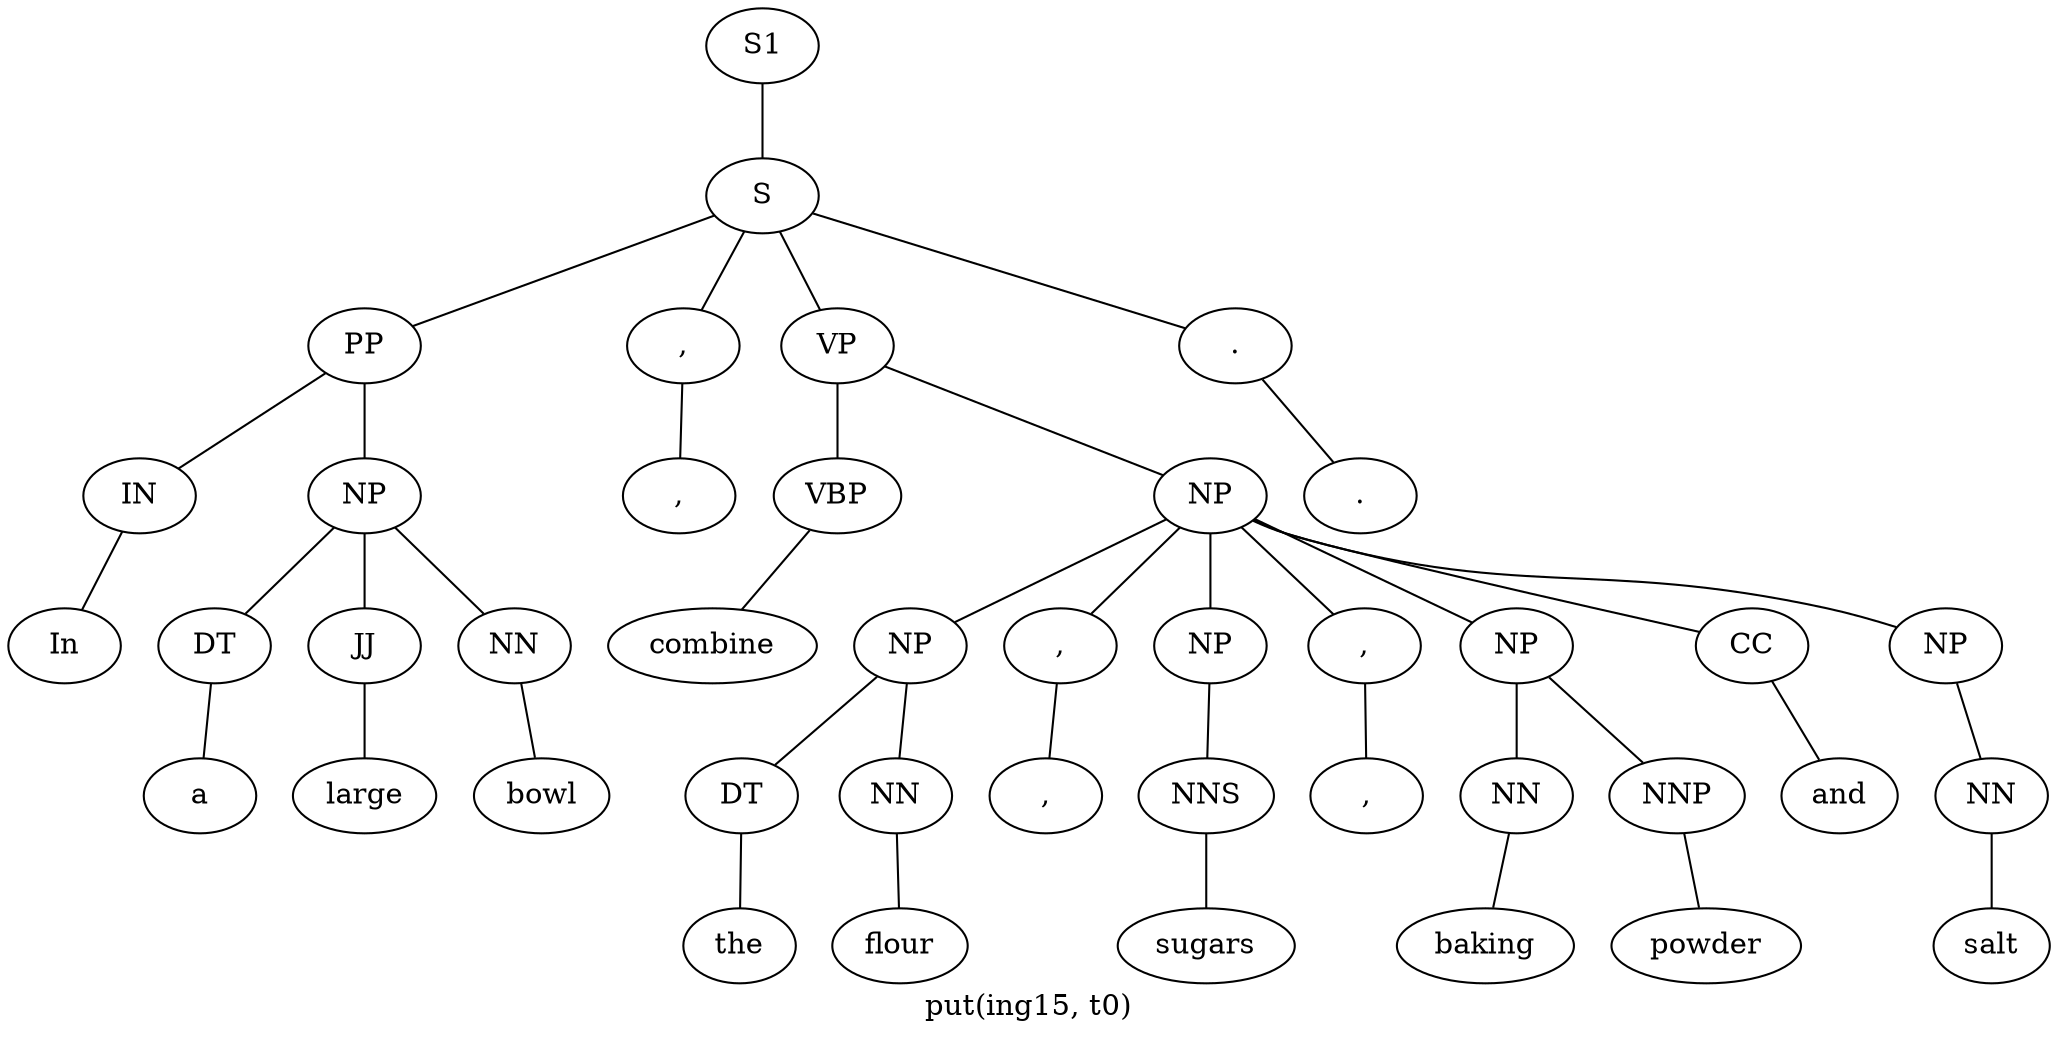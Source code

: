 graph SyntaxGraph {
	label = "put(ing15, t0)";
	Node0 [label="S1"];
	Node1 [label="S"];
	Node2 [label="PP"];
	Node3 [label="IN"];
	Node4 [label="In"];
	Node5 [label="NP"];
	Node6 [label="DT"];
	Node7 [label="a"];
	Node8 [label="JJ"];
	Node9 [label="large"];
	Node10 [label="NN"];
	Node11 [label="bowl"];
	Node12 [label=","];
	Node13 [label=","];
	Node14 [label="VP"];
	Node15 [label="VBP"];
	Node16 [label="combine"];
	Node17 [label="NP"];
	Node18 [label="NP"];
	Node19 [label="DT"];
	Node20 [label="the"];
	Node21 [label="NN"];
	Node22 [label="flour"];
	Node23 [label=","];
	Node24 [label=","];
	Node25 [label="NP"];
	Node26 [label="NNS"];
	Node27 [label="sugars"];
	Node28 [label=","];
	Node29 [label=","];
	Node30 [label="NP"];
	Node31 [label="NN"];
	Node32 [label="baking"];
	Node33 [label="NNP"];
	Node34 [label="powder"];
	Node35 [label="CC"];
	Node36 [label="and"];
	Node37 [label="NP"];
	Node38 [label="NN"];
	Node39 [label="salt"];
	Node40 [label="."];
	Node41 [label="."];

	Node0 -- Node1;
	Node1 -- Node2;
	Node1 -- Node12;
	Node1 -- Node14;
	Node1 -- Node40;
	Node2 -- Node3;
	Node2 -- Node5;
	Node3 -- Node4;
	Node5 -- Node6;
	Node5 -- Node8;
	Node5 -- Node10;
	Node6 -- Node7;
	Node8 -- Node9;
	Node10 -- Node11;
	Node12 -- Node13;
	Node14 -- Node15;
	Node14 -- Node17;
	Node15 -- Node16;
	Node17 -- Node18;
	Node17 -- Node23;
	Node17 -- Node25;
	Node17 -- Node28;
	Node17 -- Node30;
	Node17 -- Node35;
	Node17 -- Node37;
	Node18 -- Node19;
	Node18 -- Node21;
	Node19 -- Node20;
	Node21 -- Node22;
	Node23 -- Node24;
	Node25 -- Node26;
	Node26 -- Node27;
	Node28 -- Node29;
	Node30 -- Node31;
	Node30 -- Node33;
	Node31 -- Node32;
	Node33 -- Node34;
	Node35 -- Node36;
	Node37 -- Node38;
	Node38 -- Node39;
	Node40 -- Node41;
}